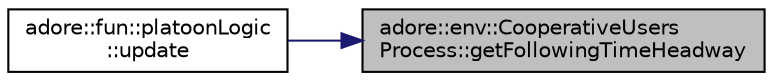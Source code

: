 digraph "adore::env::CooperativeUsersProcess::getFollowingTimeHeadway"
{
 // LATEX_PDF_SIZE
  edge [fontname="Helvetica",fontsize="10",labelfontname="Helvetica",labelfontsize="10"];
  node [fontname="Helvetica",fontsize="10",shape=record];
  rankdir="RL";
  Node1 [label="adore::env::CooperativeUsers\lProcess::getFollowingTimeHeadway",height=0.2,width=0.4,color="black", fillcolor="grey75", style="filled", fontcolor="black",tooltip=" "];
  Node1 -> Node2 [dir="back",color="midnightblue",fontsize="10",style="solid",fontname="Helvetica"];
  Node2 [label="adore::fun::platoonLogic\l::update",height=0.2,width=0.4,color="black", fillcolor="white", style="filled",URL="$classadore_1_1fun_1_1platoonLogic.html#a42e3faa41982b96187d9c16ce3fe3efc",tooltip=" "];
}
